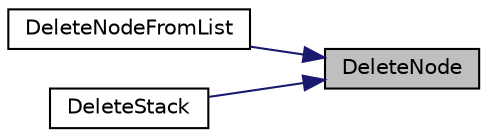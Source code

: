 digraph "DeleteNode"
{
 // LATEX_PDF_SIZE
  edge [fontname="Helvetica",fontsize="10",labelfontname="Helvetica",labelfontsize="10"];
  node [fontname="Helvetica",fontsize="10",shape=record];
  rankdir="RL";
  Node1 [label="DeleteNode",height=0.2,width=0.4,color="black", fillcolor="grey75", style="filled", fontcolor="black",tooltip=" "];
  Node1 -> Node2 [dir="back",color="midnightblue",fontsize="10",style="solid",fontname="Helvetica"];
  Node2 [label="DeleteNodeFromList",height=0.2,width=0.4,color="black", fillcolor="white", style="filled",URL="$_linked_list_8h.html#a160798ac3c8ceb9f767d7302f3edaf26",tooltip=" "];
  Node1 -> Node3 [dir="back",color="midnightblue",fontsize="10",style="solid",fontname="Helvetica"];
  Node3 [label="DeleteStack",height=0.2,width=0.4,color="black", fillcolor="white", style="filled",URL="$_stack_8h.html#ac2565fa4934a779402996e4007598fcc",tooltip=" "];
}
